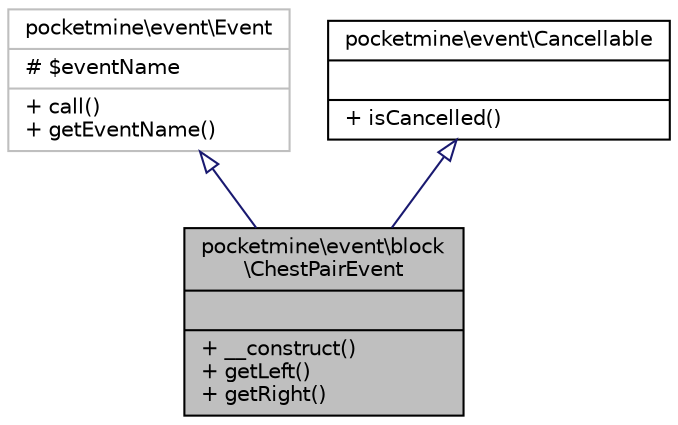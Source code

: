 digraph "pocketmine\event\block\ChestPairEvent"
{
 // INTERACTIVE_SVG=YES
 // LATEX_PDF_SIZE
  edge [fontname="Helvetica",fontsize="10",labelfontname="Helvetica",labelfontsize="10"];
  node [fontname="Helvetica",fontsize="10",shape=record];
  Node1 [label="{pocketmine\\event\\block\l\\ChestPairEvent\n||+ __construct()\l+ getLeft()\l+ getRight()\l}",height=0.2,width=0.4,color="black", fillcolor="grey75", style="filled", fontcolor="black",tooltip=" "];
  Node2 -> Node1 [dir="back",color="midnightblue",fontsize="10",style="solid",arrowtail="onormal",fontname="Helvetica"];
  Node2 [label="{pocketmine\\event\\Event\n|# $eventName\l|+ call()\l+ getEventName()\l}",height=0.2,width=0.4,color="grey75", fillcolor="white", style="filled",URL="$d1/d2f/classpocketmine_1_1event_1_1_event.html",tooltip=" "];
  Node3 -> Node1 [dir="back",color="midnightblue",fontsize="10",style="solid",arrowtail="onormal",fontname="Helvetica"];
  Node3 [label="{pocketmine\\event\\Cancellable\n||+ isCancelled()\l}",height=0.2,width=0.4,color="black", fillcolor="white", style="filled",URL="$db/d62/interfacepocketmine_1_1event_1_1_cancellable.html",tooltip=" "];
}
